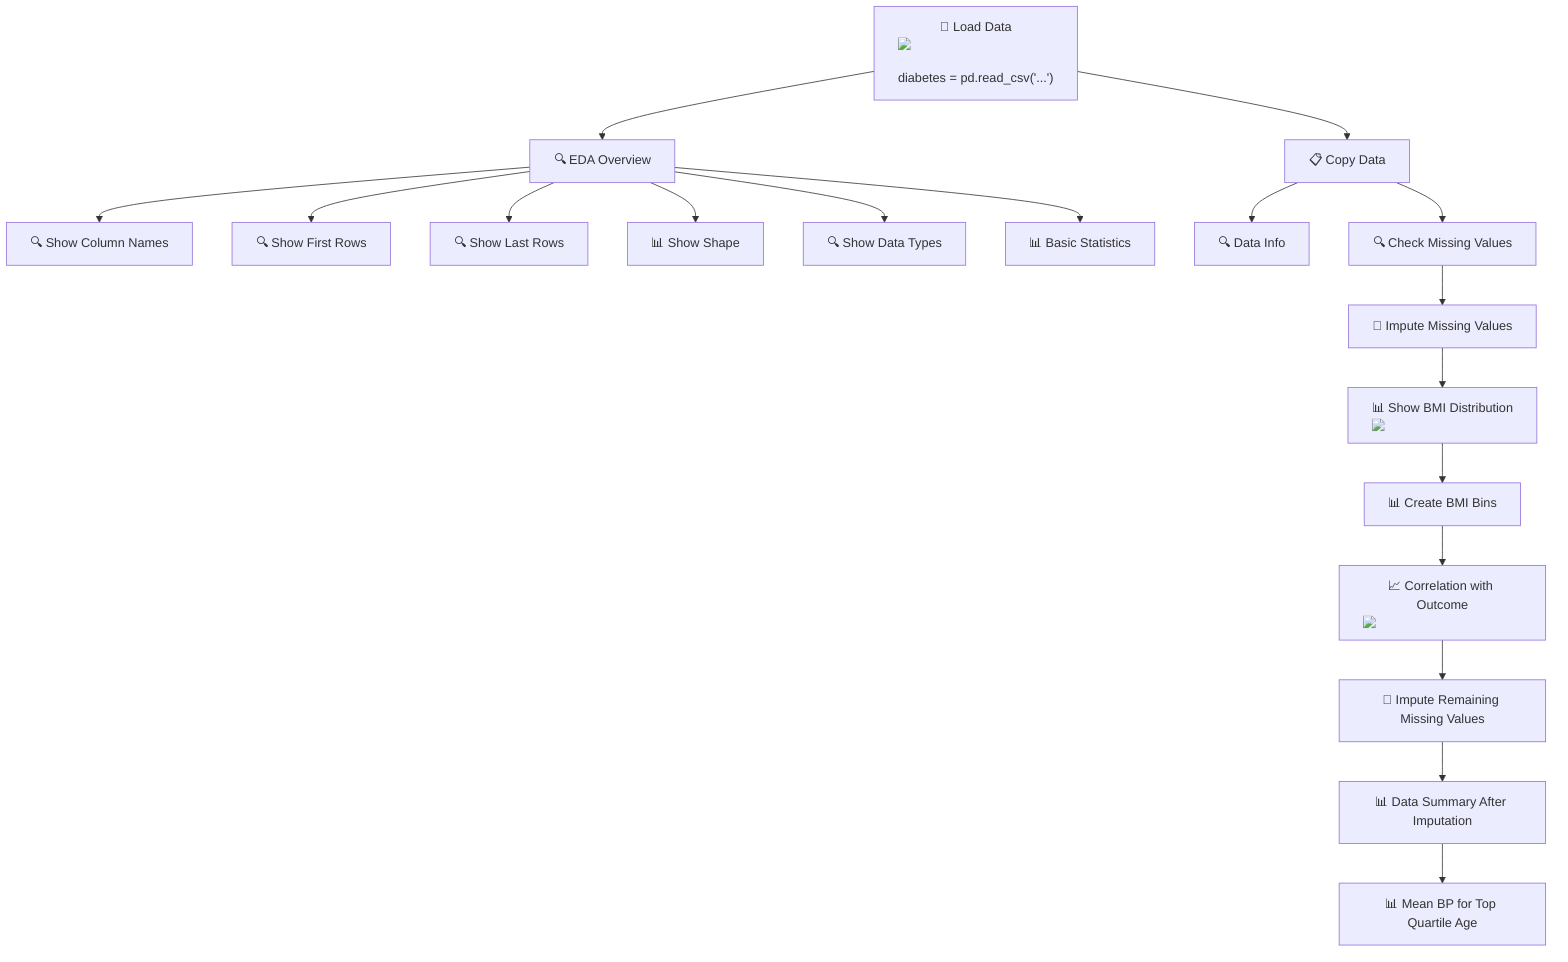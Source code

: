 flowchart TD
    A["📂 Load Data\n<img src='file.svg'/> <br/> diabetes = pd.read_csv('...')"] --> B["🔍 EDA Overview"]
    B --> C["🔍 Show Column Names"]
    B --> D["🔍 Show First Rows"]
    B --> E["🔍 Show Last Rows"]
    B --> F["📊 Show Shape"]
    B --> G["🔍 Show Data Types"]
    B --> H["📊 Basic Statistics"]
    A --> I["📋 Copy Data"]
    I --> J["🔍 Data Info"]
    I --> K["🔍 Check Missing Values"]
    K --> L["🔄 Impute Missing Values"]
    L --> M["📊 Show BMI Distribution\n<img src='hist_template.svg'/>"]
    M --> N["📊 Create BMI Bins"]
    N --> O["📈 Correlation with Outcome\n<img src='barplot_template.svg'/>"]
    O --> P["🔄 Impute Remaining Missing Values"]
    P --> Q["📊 Data Summary After Imputation"]
    Q --> R["📊 Mean BP for Top Quartile Age"]